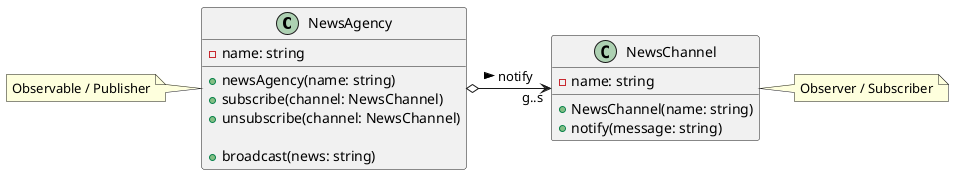 @startuml Observer-Part-1
class NewsAgency{

    - name: string

    + newsAgency(name: string)
    + subscribe(channel: NewsChannel)
    + unsubscribe(channel: NewsChannel)

    + broadcast(news: string)



}

note left of NewsAgency: Observable / Publisher


class NewsChannel{

    - name: string

    + NewsChannel(name: string)
    + notify(message: string)



}
note right of NewsChannel: Observer / Subscriber

NewsAgency o-right-> "g..s" NewsChannel: notify >




@enduml
